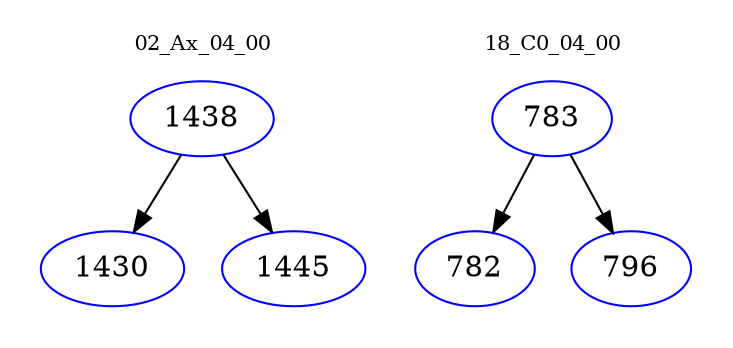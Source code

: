 digraph{
subgraph cluster_0 {
color = white
label = "02_Ax_04_00";
fontsize=10;
T0_1438 [label="1438", color="blue"]
T0_1438 -> T0_1430 [color="black"]
T0_1430 [label="1430", color="blue"]
T0_1438 -> T0_1445 [color="black"]
T0_1445 [label="1445", color="blue"]
}
subgraph cluster_1 {
color = white
label = "18_C0_04_00";
fontsize=10;
T1_783 [label="783", color="blue"]
T1_783 -> T1_782 [color="black"]
T1_782 [label="782", color="blue"]
T1_783 -> T1_796 [color="black"]
T1_796 [label="796", color="blue"]
}
}
